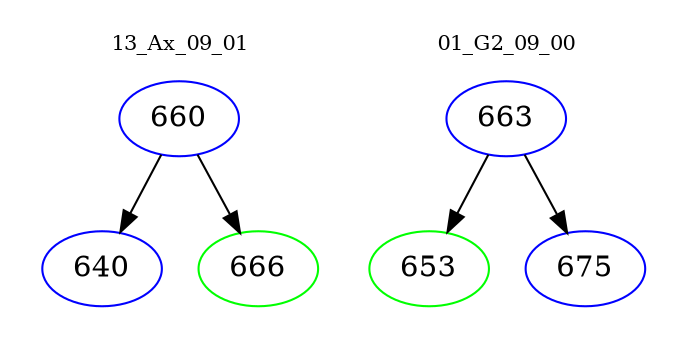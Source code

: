digraph{
subgraph cluster_0 {
color = white
label = "13_Ax_09_01";
fontsize=10;
T0_660 [label="660", color="blue"]
T0_660 -> T0_640 [color="black"]
T0_640 [label="640", color="blue"]
T0_660 -> T0_666 [color="black"]
T0_666 [label="666", color="green"]
}
subgraph cluster_1 {
color = white
label = "01_G2_09_00";
fontsize=10;
T1_663 [label="663", color="blue"]
T1_663 -> T1_653 [color="black"]
T1_653 [label="653", color="green"]
T1_663 -> T1_675 [color="black"]
T1_675 [label="675", color="blue"]
}
}
